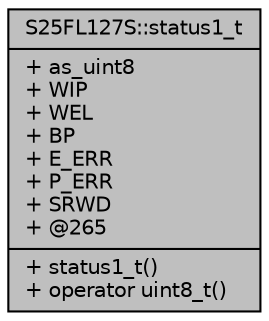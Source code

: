 digraph "S25FL127S::status1_t"
{
  edge [fontname="Helvetica",fontsize="10",labelfontname="Helvetica",labelfontsize="10"];
  node [fontname="Helvetica",fontsize="10",shape=record];
  Node1 [label="{S25FL127S::status1_t\n|+ as_uint8\l+ WIP\l+ WEL\l+ BP\l+ E_ERR\l+ P_ERR\l+ SRWD\l+ @265\l|+ status1_t()\l+ operator uint8_t()\l}",height=0.2,width=0.4,color="black", fillcolor="grey75", style="filled", fontcolor="black"];
}
